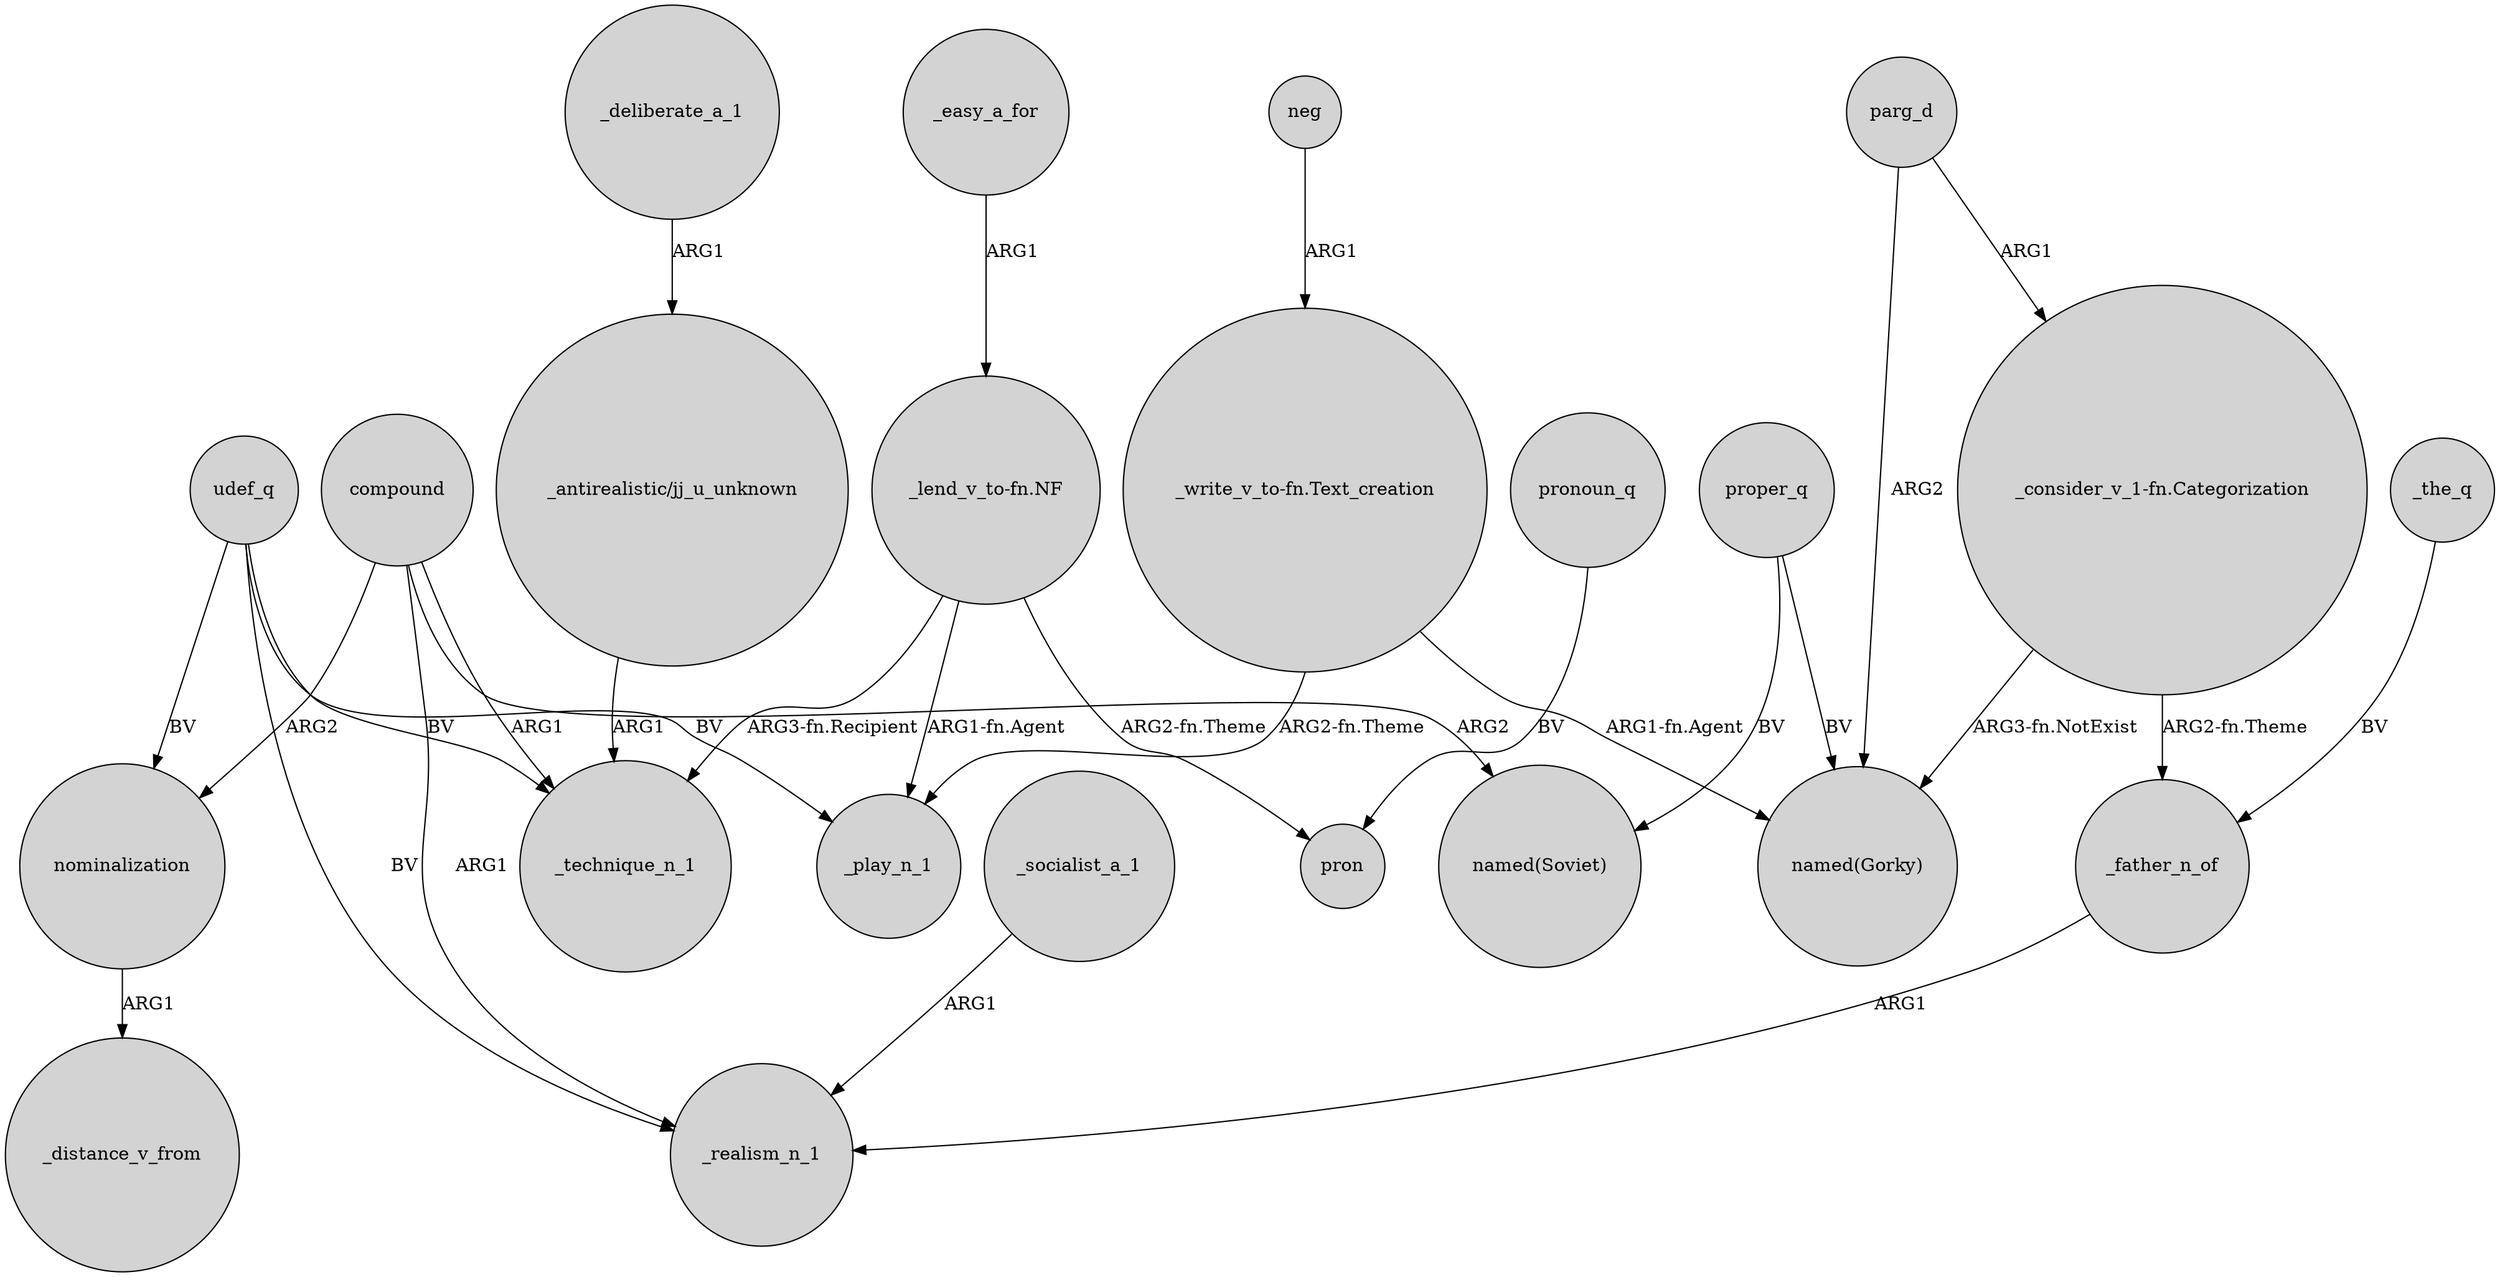 digraph {
	node [shape=circle style=filled]
	udef_q -> _play_n_1 [label=BV]
	parg_d -> "_consider_v_1-fn.Categorization" [label=ARG1]
	compound -> _technique_n_1 [label=ARG1]
	proper_q -> "named(Gorky)" [label=BV]
	"_lend_v_to-fn.NF" -> _play_n_1 [label="ARG1-fn.Agent"]
	udef_q -> _technique_n_1 [label=BV]
	compound -> nominalization [label=ARG2]
	"_antirealistic/jj_u_unknown" -> _technique_n_1 [label=ARG1]
	_the_q -> _father_n_of [label=BV]
	"_lend_v_to-fn.NF" -> _technique_n_1 [label="ARG3-fn.Recipient"]
	nominalization -> _distance_v_from [label=ARG1]
	proper_q -> "named(Soviet)" [label=BV]
	"_consider_v_1-fn.Categorization" -> "named(Gorky)" [label="ARG3-fn.NotExist"]
	"_write_v_to-fn.Text_creation" -> "named(Gorky)" [label="ARG1-fn.Agent"]
	pronoun_q -> pron [label=BV]
	compound -> _realism_n_1 [label=ARG1]
	udef_q -> _realism_n_1 [label=BV]
	"_lend_v_to-fn.NF" -> pron [label="ARG2-fn.Theme"]
	neg -> "_write_v_to-fn.Text_creation" [label=ARG1]
	_deliberate_a_1 -> "_antirealistic/jj_u_unknown" [label=ARG1]
	compound -> "named(Soviet)" [label=ARG2]
	udef_q -> nominalization [label=BV]
	"_consider_v_1-fn.Categorization" -> _father_n_of [label="ARG2-fn.Theme"]
	_easy_a_for -> "_lend_v_to-fn.NF" [label=ARG1]
	_father_n_of -> _realism_n_1 [label=ARG1]
	"_write_v_to-fn.Text_creation" -> _play_n_1 [label="ARG2-fn.Theme"]
	_socialist_a_1 -> _realism_n_1 [label=ARG1]
	parg_d -> "named(Gorky)" [label=ARG2]
}
